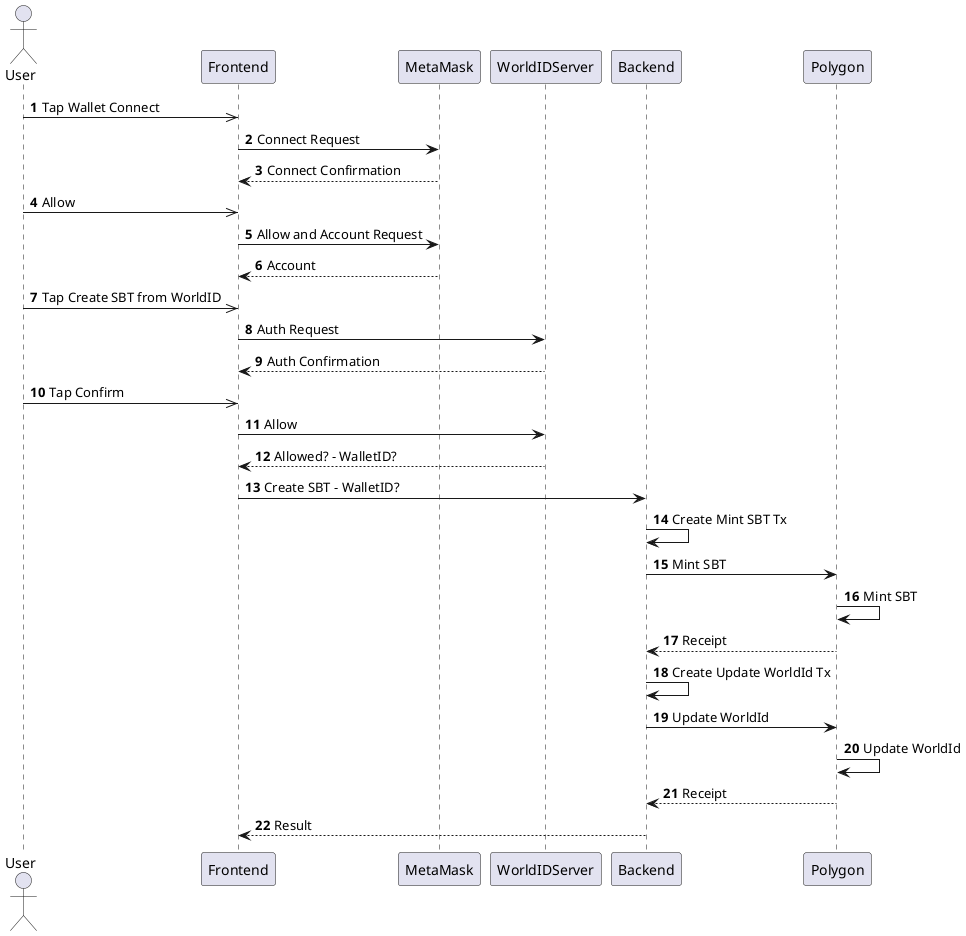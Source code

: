 @startuml
autonumber

actor       User
participant Frontend
participant MetaMask
participant WorldIDServer
participant Backend
participant Polygon

User ->> Frontend: Tap Wallet Connect
Frontend -> MetaMask: Connect Request
MetaMask --> Frontend: Connect Confirmation
User ->> Frontend: Allow
Frontend -> MetaMask: Allow and Account Request
MetaMask --> Frontend: Account

User ->> Frontend: Tap Create SBT from WorldID
Frontend -> WorldIDServer: Auth Request
WorldIDServer --> Frontend: Auth Confirmation
User ->> Frontend: Tap Confirm
Frontend -> WorldIDServer: Allow
WorldIDServer --> Frontend: Allowed? - WalletID?

Frontend -> Backend: Create SBT - WalletID?
Backend -> Backend: Create Mint SBT Tx
Backend -> Polygon: Mint SBT
Polygon -> Polygon: Mint SBT
Polygon --> Backend: Receipt
Backend -> Backend: Create Update WorldId Tx
Backend -> Polygon: Update WorldId
Polygon -> Polygon: Update WorldId
Polygon --> Backend: Receipt
Backend --> Frontend: Result

@enduml
